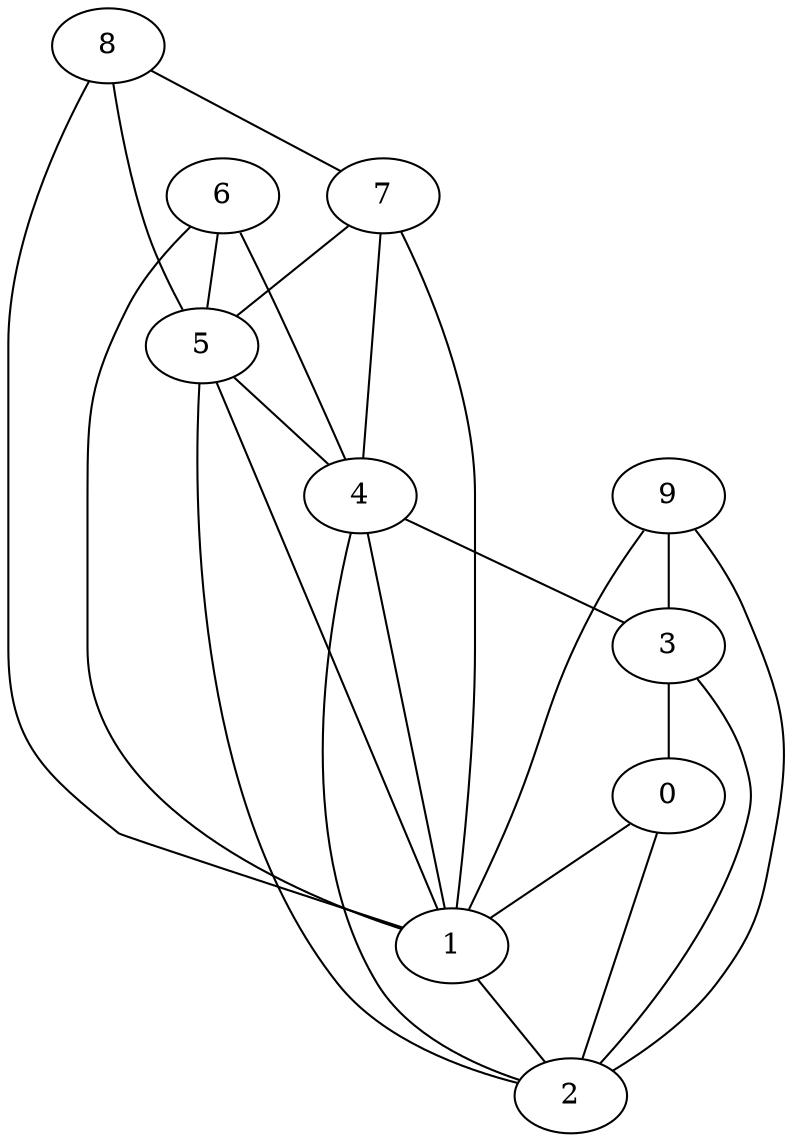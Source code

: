 graph {
    0 [ label = "0" ]
    1 [ label = "1" ]
    2 [ label = "2" ]
    3 [ label = "3" ]
    4 [ label = "4" ]
    5 [ label = "5" ]
    6 [ label = "6" ]
    7 [ label = "7" ]
    8 [ label = "8" ]
    9 [ label = "9" ]
    0 -- 1 [ ]
    0 -- 2 [ ]
    1 -- 2 [ ]
    3 -- 0 [ ]
    9 -- 3 [ ]
    3 -- 2 [ ]
    4 -- 1 [ ]
    4 -- 2 [ ]
    4 -- 3 [ ]
    5 -- 1 [ ]
    5 -- 2 [ ]
    5 -- 4 [ ]
    6 -- 1 [ ]
    6 -- 4 [ ]
    6 -- 5 [ ]
    7 -- 1 [ ]
    7 -- 4 [ ]
    7 -- 5 [ ]
    8 -- 1 [ ]
    8 -- 5 [ ]
    8 -- 7 [ ]
    9 -- 1 [ ]
    9 -- 2 [ ]
}
